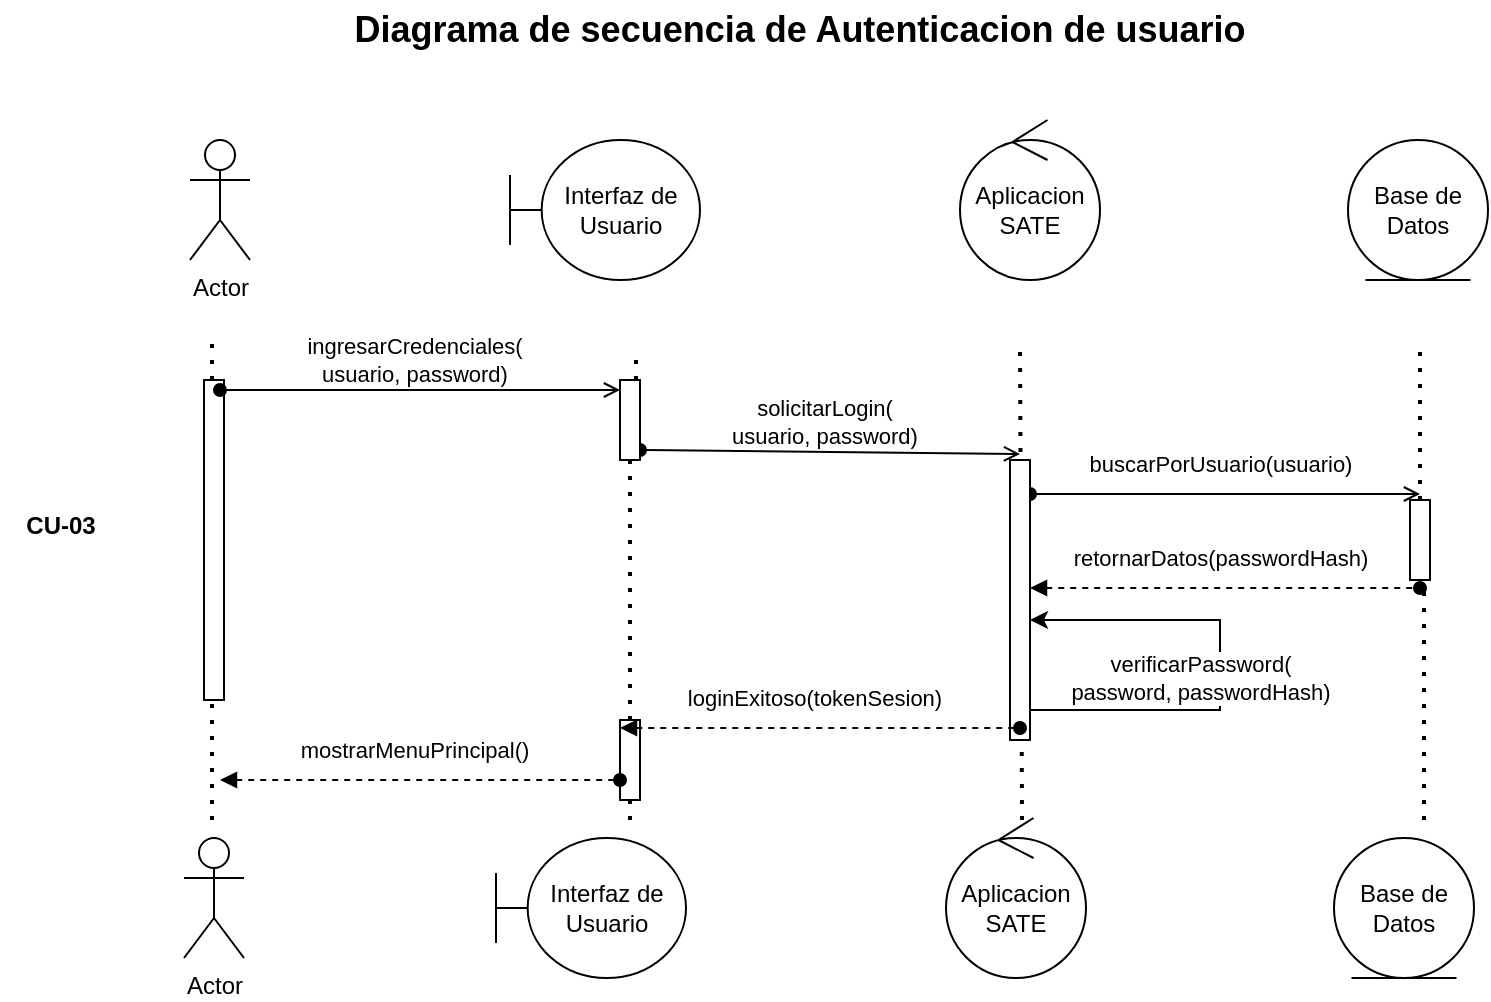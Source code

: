 <mxfile version="28.0.6">
  <diagram name="Page-1" id="2YBvvXClWsGukQMizWep">
    <mxGraphModel dx="1426" dy="841" grid="1" gridSize="10" guides="1" tooltips="1" connect="1" arrows="1" fold="1" page="1" pageScale="1" pageWidth="850" pageHeight="1100" math="0" shadow="0">
      <root>
        <mxCell id="0" />
        <mxCell id="1" parent="0" />
        <mxCell id="4_8L6tK_vwxlFy04grNQ-5" value="" style="html=1;points=[[0,0,0,0,5],[0,1,0,0,-5],[1,0,0,0,5],[1,1,0,0,-5]];perimeter=orthogonalPerimeter;outlineConnect=0;targetShapes=umlLifeline;portConstraint=eastwest;newEdgeStyle={&quot;curved&quot;:0,&quot;rounded&quot;:0};" vertex="1" parent="1">
          <mxGeometry x="122" y="190" width="10" height="160" as="geometry" />
        </mxCell>
        <mxCell id="ABZ5sj9WDaekH95xxPdQ-1" value="Actor" style="shape=umlActor;verticalLabelPosition=bottom;verticalAlign=top;html=1;" parent="1" vertex="1">
          <mxGeometry x="112" y="419" width="30" height="60" as="geometry" />
        </mxCell>
        <mxCell id="ABZ5sj9WDaekH95xxPdQ-2" value="Actor" style="shape=umlActor;verticalLabelPosition=bottom;verticalAlign=top;html=1;" parent="1" vertex="1">
          <mxGeometry x="115" y="70" width="30" height="60" as="geometry" />
        </mxCell>
        <mxCell id="ABZ5sj9WDaekH95xxPdQ-3" value="Interfaz de&lt;div&gt;Usuario&lt;/div&gt;" style="shape=umlBoundary;whiteSpace=wrap;html=1;" parent="1" vertex="1">
          <mxGeometry x="275" y="70" width="95" height="70" as="geometry" />
        </mxCell>
        <mxCell id="ABZ5sj9WDaekH95xxPdQ-4" value="Aplicacion&lt;div&gt;SATE&lt;/div&gt;" style="ellipse;shape=umlControl;whiteSpace=wrap;html=1;" parent="1" vertex="1">
          <mxGeometry x="500" y="60" width="70" height="80" as="geometry" />
        </mxCell>
        <mxCell id="ABZ5sj9WDaekH95xxPdQ-5" value="Base de Datos" style="ellipse;shape=umlEntity;whiteSpace=wrap;html=1;" parent="1" vertex="1">
          <mxGeometry x="694" y="70" width="70" height="70" as="geometry" />
        </mxCell>
        <mxCell id="ABZ5sj9WDaekH95xxPdQ-17" value="" style="endArrow=open;html=1;rounded=0;align=center;verticalAlign=top;endFill=0;labelBackgroundColor=none;endSize=6;startArrow=oval;startFill=1;" parent="1" edge="1">
          <mxGeometry relative="1" as="geometry">
            <mxPoint x="130" y="195" as="sourcePoint" />
            <mxPoint x="330" y="195" as="targetPoint" />
          </mxGeometry>
        </mxCell>
        <mxCell id="ABZ5sj9WDaekH95xxPdQ-24" value="ingresarCredenciales(&lt;div&gt;usuario, password)&lt;/div&gt;" style="edgeLabel;html=1;align=center;verticalAlign=middle;resizable=0;points=[];" parent="ABZ5sj9WDaekH95xxPdQ-17" vertex="1" connectable="0">
          <mxGeometry x="-0.03" y="-2" relative="1" as="geometry">
            <mxPoint y="-17" as="offset" />
          </mxGeometry>
        </mxCell>
        <mxCell id="ABZ5sj9WDaekH95xxPdQ-19" value="" style="endArrow=none;dashed=1;html=1;dashPattern=1 3;strokeWidth=2;rounded=0;" parent="1" edge="1" source="4_8L6tK_vwxlFy04grNQ-5">
          <mxGeometry width="50" height="50" relative="1" as="geometry">
            <mxPoint x="126" y="410" as="sourcePoint" />
            <mxPoint x="126" y="170" as="targetPoint" />
          </mxGeometry>
        </mxCell>
        <mxCell id="ABZ5sj9WDaekH95xxPdQ-25" value="" style="endArrow=none;dashed=1;html=1;dashPattern=1 3;strokeWidth=2;rounded=0;" parent="1" edge="1">
          <mxGeometry width="50" height="50" relative="1" as="geometry">
            <mxPoint x="338" y="190" as="sourcePoint" />
            <mxPoint x="338" y="180" as="targetPoint" />
          </mxGeometry>
        </mxCell>
        <mxCell id="ABZ5sj9WDaekH95xxPdQ-26" value="" style="endArrow=open;html=1;rounded=0;align=center;verticalAlign=top;endFill=0;labelBackgroundColor=none;endSize=6;startArrow=oval;startFill=1;exitX=1;exitY=1;exitDx=0;exitDy=-5;exitPerimeter=0;" parent="1" edge="1" source="4_8L6tK_vwxlFy04grNQ-1">
          <mxGeometry relative="1" as="geometry">
            <mxPoint x="330" y="227" as="sourcePoint" />
            <mxPoint x="530" y="227" as="targetPoint" />
          </mxGeometry>
        </mxCell>
        <mxCell id="ABZ5sj9WDaekH95xxPdQ-27" value="solicitarLogin(&lt;div&gt;usuario, password)&lt;/div&gt;" style="edgeLabel;html=1;align=center;verticalAlign=middle;resizable=0;points=[];" parent="ABZ5sj9WDaekH95xxPdQ-26" vertex="1" connectable="0">
          <mxGeometry x="-0.03" y="-2" relative="1" as="geometry">
            <mxPoint y="-17" as="offset" />
          </mxGeometry>
        </mxCell>
        <mxCell id="ABZ5sj9WDaekH95xxPdQ-28" value="" style="endArrow=none;dashed=1;html=1;dashPattern=1 3;strokeWidth=2;rounded=0;exitX=0.543;exitY=0.013;exitDx=0;exitDy=0;exitPerimeter=0;" parent="1" source="ABZ5sj9WDaekH95xxPdQ-84" edge="1">
          <mxGeometry width="50" height="50" relative="1" as="geometry">
            <mxPoint x="530" y="420" as="sourcePoint" />
            <mxPoint x="530" y="170" as="targetPoint" />
          </mxGeometry>
        </mxCell>
        <mxCell id="ABZ5sj9WDaekH95xxPdQ-44" value="" style="endArrow=none;dashed=1;html=1;dashPattern=1 3;strokeWidth=2;rounded=0;" parent="1" source="ABZ5sj9WDaekH95xxPdQ-41" edge="1">
          <mxGeometry width="50" height="50" relative="1" as="geometry">
            <mxPoint x="730" y="570" as="sourcePoint" />
            <mxPoint x="730" y="170" as="targetPoint" />
          </mxGeometry>
        </mxCell>
        <mxCell id="ABZ5sj9WDaekH95xxPdQ-45" value="" style="endArrow=none;dashed=1;html=1;dashPattern=1 3;strokeWidth=2;rounded=0;" parent="1" edge="1">
          <mxGeometry width="50" height="50" relative="1" as="geometry">
            <mxPoint x="732" y="410" as="sourcePoint" />
            <mxPoint x="732" y="290.0" as="targetPoint" />
          </mxGeometry>
        </mxCell>
        <mxCell id="ABZ5sj9WDaekH95xxPdQ-41" value="" style="html=1;points=[[0,0,0,0,5],[0,1,0,0,-5],[1,0,0,0,5],[1,1,0,0,-5]];perimeter=orthogonalPerimeter;outlineConnect=0;targetShapes=umlLifeline;portConstraint=eastwest;newEdgeStyle={&quot;curved&quot;:0,&quot;rounded&quot;:0};" parent="1" vertex="1">
          <mxGeometry x="725" y="250" width="10" height="40" as="geometry" />
        </mxCell>
        <mxCell id="ABZ5sj9WDaekH95xxPdQ-29" value="" style="endArrow=open;html=1;rounded=0;align=center;verticalAlign=top;endFill=0;labelBackgroundColor=none;endSize=6;startArrow=oval;startFill=1;" parent="1" source="ABZ5sj9WDaekH95xxPdQ-46" edge="1">
          <mxGeometry relative="1" as="geometry">
            <mxPoint x="530" y="247" as="sourcePoint" />
            <mxPoint x="730" y="247" as="targetPoint" />
          </mxGeometry>
        </mxCell>
        <mxCell id="ABZ5sj9WDaekH95xxPdQ-30" value="buscarPorUsuario(usuario)" style="edgeLabel;html=1;align=center;verticalAlign=middle;resizable=0;points=[];" parent="ABZ5sj9WDaekH95xxPdQ-29" vertex="1" connectable="0">
          <mxGeometry x="-0.03" y="-2" relative="1" as="geometry">
            <mxPoint y="-17" as="offset" />
          </mxGeometry>
        </mxCell>
        <mxCell id="ABZ5sj9WDaekH95xxPdQ-31" value="" style="endArrow=oval;html=1;rounded=0;align=center;verticalAlign=top;endFill=1;labelBackgroundColor=none;endSize=6;startArrow=block;startFill=1;dashed=1;" parent="1" source="ABZ5sj9WDaekH95xxPdQ-46" edge="1">
          <mxGeometry relative="1" as="geometry">
            <mxPoint x="530" y="294" as="sourcePoint" />
            <mxPoint x="730" y="294" as="targetPoint" />
          </mxGeometry>
        </mxCell>
        <mxCell id="ABZ5sj9WDaekH95xxPdQ-32" value="retornarDatos(passwordHash)" style="edgeLabel;html=1;align=center;verticalAlign=middle;resizable=0;points=[];" parent="ABZ5sj9WDaekH95xxPdQ-31" vertex="1" connectable="0">
          <mxGeometry x="-0.03" y="-2" relative="1" as="geometry">
            <mxPoint y="-17" as="offset" />
          </mxGeometry>
        </mxCell>
        <mxCell id="ABZ5sj9WDaekH95xxPdQ-46" value="" style="html=1;points=[[0,0,0,0,5],[0,1,0,0,-5],[1,0,0,0,5],[1,1,0,0,-5]];perimeter=orthogonalPerimeter;outlineConnect=0;targetShapes=umlLifeline;portConstraint=eastwest;newEdgeStyle={&quot;curved&quot;:0,&quot;rounded&quot;:0};" parent="1" vertex="1">
          <mxGeometry x="525" y="230" width="10" height="140" as="geometry" />
        </mxCell>
        <mxCell id="ABZ5sj9WDaekH95xxPdQ-83" value="Interfaz de&lt;div&gt;Usuario&lt;/div&gt;" style="shape=umlBoundary;whiteSpace=wrap;html=1;" parent="1" vertex="1">
          <mxGeometry x="268" y="419" width="95" height="70" as="geometry" />
        </mxCell>
        <mxCell id="ABZ5sj9WDaekH95xxPdQ-84" value="Aplicacion&lt;div&gt;SATE&lt;/div&gt;" style="ellipse;shape=umlControl;whiteSpace=wrap;html=1;" parent="1" vertex="1">
          <mxGeometry x="493" y="409" width="70" height="80" as="geometry" />
        </mxCell>
        <mxCell id="ABZ5sj9WDaekH95xxPdQ-85" value="Base de Datos" style="ellipse;shape=umlEntity;whiteSpace=wrap;html=1;" parent="1" vertex="1">
          <mxGeometry x="687" y="419" width="70" height="70" as="geometry" />
        </mxCell>
        <mxCell id="ABZ5sj9WDaekH95xxPdQ-86" value="&lt;font face=&quot;Helvetica&quot; style=&quot;color: rgb(0, 0, 0);&quot;&gt;&lt;b&gt;Diagrama de secuencia de Autenticacion de usuario&lt;/b&gt;&lt;/font&gt;" style="text;html=1;align=center;verticalAlign=middle;whiteSpace=wrap;rounded=0;fontSize=18;" parent="1" vertex="1">
          <mxGeometry x="120" width="600" height="30" as="geometry" />
        </mxCell>
        <mxCell id="1D4kq4fpgQFf2YFxMhs8-2" value="CU-03" style="text;html=1;align=center;verticalAlign=middle;resizable=0;points=[];autosize=1;strokeColor=none;fillColor=none;fontStyle=1" parent="1" vertex="1">
          <mxGeometry x="20" y="248" width="60" height="30" as="geometry" />
        </mxCell>
        <mxCell id="4_8L6tK_vwxlFy04grNQ-2" value="" style="endArrow=none;dashed=1;html=1;dashPattern=1 3;strokeWidth=2;rounded=0;" edge="1" parent="1" source="4_8L6tK_vwxlFy04grNQ-3">
          <mxGeometry width="50" height="50" relative="1" as="geometry">
            <mxPoint x="335" y="410" as="sourcePoint" />
            <mxPoint x="335" y="230" as="targetPoint" />
          </mxGeometry>
        </mxCell>
        <mxCell id="4_8L6tK_vwxlFy04grNQ-1" value="" style="html=1;points=[[0,0,0,0,5],[0,1,0,0,-5],[1,0,0,0,5],[1,1,0,0,-5]];perimeter=orthogonalPerimeter;outlineConnect=0;targetShapes=umlLifeline;portConstraint=eastwest;newEdgeStyle={&quot;curved&quot;:0,&quot;rounded&quot;:0};" vertex="1" parent="1">
          <mxGeometry x="330" y="190" width="10" height="40" as="geometry" />
        </mxCell>
        <mxCell id="4_8L6tK_vwxlFy04grNQ-4" value="" style="endArrow=none;dashed=1;html=1;dashPattern=1 3;strokeWidth=2;rounded=0;" edge="1" parent="1" target="4_8L6tK_vwxlFy04grNQ-3">
          <mxGeometry width="50" height="50" relative="1" as="geometry">
            <mxPoint x="335" y="410" as="sourcePoint" />
            <mxPoint x="335" y="230" as="targetPoint" />
          </mxGeometry>
        </mxCell>
        <mxCell id="4_8L6tK_vwxlFy04grNQ-3" value="" style="html=1;points=[[0,0,0,0,5],[0,1,0,0,-5],[1,0,0,0,5],[1,1,0,0,-5]];perimeter=orthogonalPerimeter;outlineConnect=0;targetShapes=umlLifeline;portConstraint=eastwest;newEdgeStyle={&quot;curved&quot;:0,&quot;rounded&quot;:0};" vertex="1" parent="1">
          <mxGeometry x="330" y="360" width="10" height="40" as="geometry" />
        </mxCell>
        <mxCell id="ABZ5sj9WDaekH95xxPdQ-33" value="" style="endArrow=oval;html=1;rounded=0;align=center;verticalAlign=top;endFill=1;labelBackgroundColor=none;endSize=6;startArrow=block;startFill=1;dashed=1;" parent="1" edge="1">
          <mxGeometry relative="1" as="geometry">
            <mxPoint x="330" y="364" as="sourcePoint" />
            <mxPoint x="530" y="364" as="targetPoint" />
          </mxGeometry>
        </mxCell>
        <mxCell id="ABZ5sj9WDaekH95xxPdQ-34" value="loginExitoso(tokenSesion)" style="edgeLabel;html=1;align=center;verticalAlign=middle;resizable=0;points=[];" parent="ABZ5sj9WDaekH95xxPdQ-33" vertex="1" connectable="0">
          <mxGeometry x="-0.03" y="-2" relative="1" as="geometry">
            <mxPoint y="-17" as="offset" />
          </mxGeometry>
        </mxCell>
        <mxCell id="ABZ5sj9WDaekH95xxPdQ-35" value="" style="endArrow=oval;html=1;rounded=0;align=center;verticalAlign=top;endFill=1;labelBackgroundColor=none;endSize=6;startArrow=block;startFill=1;dashed=1;" parent="1" edge="1">
          <mxGeometry relative="1" as="geometry">
            <mxPoint x="130" y="390" as="sourcePoint" />
            <mxPoint x="330" y="390" as="targetPoint" />
          </mxGeometry>
        </mxCell>
        <mxCell id="ABZ5sj9WDaekH95xxPdQ-36" value="mostrarMenuPrincipal()" style="edgeLabel;html=1;align=center;verticalAlign=middle;resizable=0;points=[];" parent="ABZ5sj9WDaekH95xxPdQ-35" vertex="1" connectable="0">
          <mxGeometry x="-0.03" y="-2" relative="1" as="geometry">
            <mxPoint y="-17" as="offset" />
          </mxGeometry>
        </mxCell>
        <mxCell id="4_8L6tK_vwxlFy04grNQ-6" value="" style="endArrow=none;dashed=1;html=1;dashPattern=1 3;strokeWidth=2;rounded=0;" edge="1" parent="1" target="4_8L6tK_vwxlFy04grNQ-5">
          <mxGeometry width="50" height="50" relative="1" as="geometry">
            <mxPoint x="126" y="410" as="sourcePoint" />
            <mxPoint x="126" y="170" as="targetPoint" />
          </mxGeometry>
        </mxCell>
        <mxCell id="4_8L6tK_vwxlFy04grNQ-10" style="edgeStyle=orthogonalEdgeStyle;rounded=0;orthogonalLoop=1;jettySize=auto;html=1;curved=0;exitX=1;exitY=1;exitDx=0;exitDy=-5;exitPerimeter=0;" edge="1" parent="1" source="ABZ5sj9WDaekH95xxPdQ-46" target="ABZ5sj9WDaekH95xxPdQ-46">
          <mxGeometry relative="1" as="geometry">
            <Array as="points">
              <mxPoint x="630" y="355" />
              <mxPoint x="630" y="310" />
            </Array>
          </mxGeometry>
        </mxCell>
        <mxCell id="4_8L6tK_vwxlFy04grNQ-11" value="verificarPassword(&lt;div&gt;password, passwordHash)&lt;/div&gt;" style="edgeLabel;html=1;align=center;verticalAlign=middle;resizable=0;points=[];" vertex="1" connectable="0" parent="4_8L6tK_vwxlFy04grNQ-10">
          <mxGeometry x="0.055" y="1" relative="1" as="geometry">
            <mxPoint x="-9" y="8" as="offset" />
          </mxGeometry>
        </mxCell>
      </root>
    </mxGraphModel>
  </diagram>
</mxfile>
